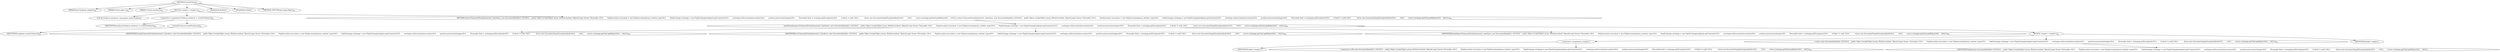 digraph "createProxy" {  
"78" [label = <(METHOD,createProxy)<SUB>62</SUB>> ]
"79" [label = <(PARAM,final Endpoint endpoint)<SUB>62</SUB>> ]
"80" [label = <(PARAM,ClassLoader cl)<SUB>62</SUB>> ]
"81" [label = <(PARAM,Class[] interfaces)<SUB>62</SUB>> ]
"82" [label = <(BLOCK,&lt;empty&gt;,&lt;empty&gt;)<SUB>62</SUB>> ]
"83" [label = <(LOCAL,Producer producer: org.apache.camel.Producer)> ]
"84" [label = <(&lt;operator&gt;.assignment,Producer producer = createProducer())<SUB>63</SUB>> ]
"85" [label = <(IDENTIFIER,producer,Producer producer = createProducer())<SUB>63</SUB>> ]
"86" [label = <(createProducer,createProducer())<SUB>63</SUB>> ]
"87" [label = <(IDENTIFIER,endpoint,createProducer())<SUB>63</SUB>> ]
"88" [label = <(RETURN,return Proxy.newProxyInstance(cl, interfaces, new InvocationHandler() {\012\012    public Object invoke(Object proxy, Method method, Object[] args) throws Throwable {\012        PojoInvocation invocation = new PojoInvocation(proxy, method, args);\012        PojoExchange exchange = new PojoExchange(endpoint.getContext());\012        exchange.setInvocation(invocation);\012        producer.process(exchange);\012        Throwable fault = exchange.getException();\012        if (fault != null) {\012            throw new InvocationTargetException(fault);\012        }\012        return exchange.getOut().getBody();\012    }\012});,return Proxy.newProxyInstance(cl, interfaces, new InvocationHandler() {\012\012    public Object invoke(Object proxy, Method method, Object[] args) throws Throwable {\012        PojoInvocation invocation = new PojoInvocation(proxy, method, args);\012        PojoExchange exchange = new PojoExchange(endpoint.getContext());\012        exchange.setInvocation(invocation);\012        producer.process(exchange);\012        Throwable fault = exchange.getException();\012        if (fault != null) {\012            throw new InvocationTargetException(fault);\012        }\012        return exchange.getOut().getBody();\012    }\012});)<SUB>64</SUB>> ]
"89" [label = <(newProxyInstance,Proxy.newProxyInstance(cl, interfaces, new InvocationHandler() {\012\012    public Object invoke(Object proxy, Method method, Object[] args) throws Throwable {\012        PojoInvocation invocation = new PojoInvocation(proxy, method, args);\012        PojoExchange exchange = new PojoExchange(endpoint.getContext());\012        exchange.setInvocation(invocation);\012        producer.process(exchange);\012        Throwable fault = exchange.getException();\012        if (fault != null) {\012            throw new InvocationTargetException(fault);\012        }\012        return exchange.getOut().getBody();\012    }\012}))<SUB>64</SUB>> ]
"90" [label = <(IDENTIFIER,Proxy,Proxy.newProxyInstance(cl, interfaces, new InvocationHandler() {\012\012    public Object invoke(Object proxy, Method method, Object[] args) throws Throwable {\012        PojoInvocation invocation = new PojoInvocation(proxy, method, args);\012        PojoExchange exchange = new PojoExchange(endpoint.getContext());\012        exchange.setInvocation(invocation);\012        producer.process(exchange);\012        Throwable fault = exchange.getException();\012        if (fault != null) {\012            throw new InvocationTargetException(fault);\012        }\012        return exchange.getOut().getBody();\012    }\012}))<SUB>64</SUB>> ]
"91" [label = <(IDENTIFIER,cl,Proxy.newProxyInstance(cl, interfaces, new InvocationHandler() {\012\012    public Object invoke(Object proxy, Method method, Object[] args) throws Throwable {\012        PojoInvocation invocation = new PojoInvocation(proxy, method, args);\012        PojoExchange exchange = new PojoExchange(endpoint.getContext());\012        exchange.setInvocation(invocation);\012        producer.process(exchange);\012        Throwable fault = exchange.getException();\012        if (fault != null) {\012            throw new InvocationTargetException(fault);\012        }\012        return exchange.getOut().getBody();\012    }\012}))<SUB>64</SUB>> ]
"92" [label = <(IDENTIFIER,interfaces,Proxy.newProxyInstance(cl, interfaces, new InvocationHandler() {\012\012    public Object invoke(Object proxy, Method method, Object[] args) throws Throwable {\012        PojoInvocation invocation = new PojoInvocation(proxy, method, args);\012        PojoExchange exchange = new PojoExchange(endpoint.getContext());\012        exchange.setInvocation(invocation);\012        producer.process(exchange);\012        Throwable fault = exchange.getException();\012        if (fault != null) {\012            throw new InvocationTargetException(fault);\012        }\012        return exchange.getOut().getBody();\012    }\012}))<SUB>64</SUB>> ]
"93" [label = <(BLOCK,&lt;empty&gt;,&lt;empty&gt;)<SUB>64</SUB>> ]
"94" [label = <(&lt;operator&gt;.assignment,&lt;empty&gt;)> ]
"95" [label = <(IDENTIFIER,$obj2,&lt;empty&gt;)> ]
"96" [label = <(&lt;operator&gt;.alloc,new InvocationHandler() {\012\012    public Object invoke(Object proxy, Method method, Object[] args) throws Throwable {\012        PojoInvocation invocation = new PojoInvocation(proxy, method, args);\012        PojoExchange exchange = new PojoExchange(endpoint.getContext());\012        exchange.setInvocation(invocation);\012        producer.process(exchange);\012        Throwable fault = exchange.getException();\012        if (fault != null) {\012            throw new InvocationTargetException(fault);\012        }\012        return exchange.getOut().getBody();\012    }\012})<SUB>64</SUB>> ]
"97" [label = <(&lt;init&gt;,new InvocationHandler() {\012\012    public Object invoke(Object proxy, Method method, Object[] args) throws Throwable {\012        PojoInvocation invocation = new PojoInvocation(proxy, method, args);\012        PojoExchange exchange = new PojoExchange(endpoint.getContext());\012        exchange.setInvocation(invocation);\012        producer.process(exchange);\012        Throwable fault = exchange.getException();\012        if (fault != null) {\012            throw new InvocationTargetException(fault);\012        }\012        return exchange.getOut().getBody();\012    }\012})<SUB>64</SUB>> ]
"98" [label = <(IDENTIFIER,$obj2,new InvocationHandler() {\012\012    public Object invoke(Object proxy, Method method, Object[] args) throws Throwable {\012        PojoInvocation invocation = new PojoInvocation(proxy, method, args);\012        PojoExchange exchange = new PojoExchange(endpoint.getContext());\012        exchange.setInvocation(invocation);\012        producer.process(exchange);\012        Throwable fault = exchange.getException();\012        if (fault != null) {\012            throw new InvocationTargetException(fault);\012        }\012        return exchange.getOut().getBody();\012    }\012})> ]
"99" [label = <(IDENTIFIER,$obj2,&lt;empty&gt;)> ]
"100" [label = <(MODIFIER,PUBLIC)> ]
"101" [label = <(MODIFIER,STATIC)> ]
"102" [label = <(METHOD_RETURN,java.lang.Object)<SUB>62</SUB>> ]
  "78" -> "79" 
  "78" -> "80" 
  "78" -> "81" 
  "78" -> "82" 
  "78" -> "100" 
  "78" -> "101" 
  "78" -> "102" 
  "82" -> "83" 
  "82" -> "84" 
  "82" -> "88" 
  "84" -> "85" 
  "84" -> "86" 
  "86" -> "87" 
  "88" -> "89" 
  "89" -> "90" 
  "89" -> "91" 
  "89" -> "92" 
  "89" -> "93" 
  "93" -> "94" 
  "93" -> "97" 
  "93" -> "99" 
  "94" -> "95" 
  "94" -> "96" 
  "97" -> "98" 
}
